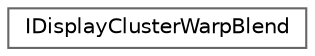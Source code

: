digraph "Graphical Class Hierarchy"
{
 // INTERACTIVE_SVG=YES
 // LATEX_PDF_SIZE
  bgcolor="transparent";
  edge [fontname=Helvetica,fontsize=10,labelfontname=Helvetica,labelfontsize=10];
  node [fontname=Helvetica,fontsize=10,shape=box,height=0.2,width=0.4];
  rankdir="LR";
  Node0 [id="Node000000",label="IDisplayClusterWarpBlend",height=0.2,width=0.4,color="grey40", fillcolor="white", style="filled",URL="$d0/d69/classIDisplayClusterWarpBlend.html",tooltip="WarpBlend interface for MPCDI and mesh projection policies."];
}

